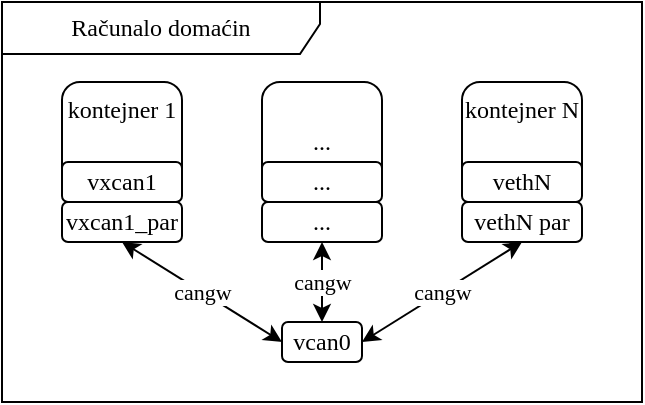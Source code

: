 <mxfile version="24.6.2" type="device">
  <diagram name="Page-1" id="GTixVxNRNrMLOzKaGkxr">
    <mxGraphModel dx="566" dy="273" grid="1" gridSize="10" guides="1" tooltips="1" connect="1" arrows="1" fold="1" page="1" pageScale="1" pageWidth="850" pageHeight="1100" math="0" shadow="0">
      <root>
        <mxCell id="0" />
        <mxCell id="1" parent="0" />
        <mxCell id="bWuwE-mD64ckYfChVPeq-4" value="Računalo domaćin" style="shape=umlFrame;whiteSpace=wrap;pointerEvents=0;width=159;height=26;fontFamily=Times New Roman;rounded=0;direction=east;html=1;labelBorderColor=none;strokeColor=default;align=center;verticalAlign=middle;fontSize=12;fontColor=default;fillColor=default;container=0;" parent="1" vertex="1">
          <mxGeometry x="200" y="280" width="320" height="200" as="geometry" />
        </mxCell>
        <mxCell id="bWuwE-mD64ckYfChVPeq-3" value="kontejner 1" style="rounded=1;whiteSpace=wrap;html=1;pointerEvents=0;strokeColor=default;align=center;verticalAlign=top;fontFamily=Times New Roman;fontSize=12;fontColor=default;fillColor=default;container=0;labelPosition=center;verticalLabelPosition=middle;" parent="1" vertex="1">
          <mxGeometry x="230" y="320" width="60" height="60" as="geometry" />
        </mxCell>
        <mxCell id="bWuwE-mD64ckYfChVPeq-8" value="..." style="rounded=1;whiteSpace=wrap;html=1;pointerEvents=0;strokeColor=default;align=center;verticalAlign=middle;fontFamily=Times New Roman;fontSize=12;fontColor=default;fillColor=default;container=0;" parent="1" vertex="1">
          <mxGeometry x="330" y="320" width="60" height="60" as="geometry" />
        </mxCell>
        <mxCell id="bWuwE-mD64ckYfChVPeq-12" value="vxcan1" style="rounded=1;whiteSpace=wrap;html=1;pointerEvents=0;strokeColor=default;align=center;verticalAlign=middle;fontFamily=Times New Roman;fontSize=12;fontColor=default;fillColor=default;container=0;" parent="1" vertex="1">
          <mxGeometry x="230" y="360" width="60" height="20" as="geometry" />
        </mxCell>
        <mxCell id="bWuwE-mD64ckYfChVPeq-13" value="vxcan1_par" style="rounded=1;whiteSpace=wrap;html=1;pointerEvents=0;strokeColor=default;align=center;verticalAlign=middle;fontFamily=Times New Roman;fontSize=12;fontColor=default;fillColor=default;container=0;" parent="1" vertex="1">
          <mxGeometry x="230" y="380" width="60" height="20" as="geometry" />
        </mxCell>
        <mxCell id="bWuwE-mD64ckYfChVPeq-14" value="kontejner N" style="rounded=1;whiteSpace=wrap;html=1;pointerEvents=0;strokeColor=default;align=center;verticalAlign=top;fontFamily=Times New Roman;fontSize=12;fontColor=default;fillColor=default;container=0;labelPosition=center;verticalLabelPosition=middle;" parent="1" vertex="1">
          <mxGeometry x="430" y="320" width="60" height="60" as="geometry" />
        </mxCell>
        <mxCell id="bWuwE-mD64ckYfChVPeq-16" value="vethN" style="rounded=1;whiteSpace=wrap;html=1;pointerEvents=0;strokeColor=default;align=center;verticalAlign=middle;fontFamily=Times New Roman;fontSize=12;fontColor=default;fillColor=default;container=0;" parent="1" vertex="1">
          <mxGeometry x="430" y="360" width="60" height="20" as="geometry" />
        </mxCell>
        <mxCell id="bWuwE-mD64ckYfChVPeq-17" value="vethN par" style="rounded=1;whiteSpace=wrap;html=1;pointerEvents=0;strokeColor=default;align=center;verticalAlign=middle;fontFamily=Times New Roman;fontSize=12;fontColor=default;fillColor=default;container=0;" parent="1" vertex="1">
          <mxGeometry x="430" y="380" width="60" height="20" as="geometry" />
        </mxCell>
        <mxCell id="-TkATDLglnmFtO3N4jry-1" value="vcan0" style="rounded=1;whiteSpace=wrap;html=1;fontFamily=Times New Roman;" vertex="1" parent="1">
          <mxGeometry x="340" y="440" width="40" height="20" as="geometry" />
        </mxCell>
        <mxCell id="-TkATDLglnmFtO3N4jry-2" value="..." style="rounded=1;whiteSpace=wrap;html=1;pointerEvents=0;strokeColor=default;align=center;verticalAlign=middle;fontFamily=Times New Roman;fontSize=12;fontColor=default;fillColor=default;container=0;" vertex="1" parent="1">
          <mxGeometry x="330" y="380" width="60" height="20" as="geometry" />
        </mxCell>
        <mxCell id="-TkATDLglnmFtO3N4jry-6" value="cangw" style="endArrow=classic;startArrow=classic;html=1;rounded=0;entryX=0.5;entryY=1;entryDx=0;entryDy=0;exitX=0;exitY=0.5;exitDx=0;exitDy=0;fontFamily=Times New Roman;" edge="1" parent="1" source="-TkATDLglnmFtO3N4jry-1" target="bWuwE-mD64ckYfChVPeq-13">
          <mxGeometry width="50" height="50" relative="1" as="geometry">
            <mxPoint x="230" y="540" as="sourcePoint" />
            <mxPoint x="280" y="490" as="targetPoint" />
          </mxGeometry>
        </mxCell>
        <mxCell id="-TkATDLglnmFtO3N4jry-7" value="cangw" style="endArrow=classic;startArrow=classic;html=1;rounded=0;entryX=1;entryY=0.5;entryDx=0;entryDy=0;exitX=0.5;exitY=1;exitDx=0;exitDy=0;fontFamily=Times New Roman;" edge="1" parent="1" source="bWuwE-mD64ckYfChVPeq-17" target="-TkATDLglnmFtO3N4jry-1">
          <mxGeometry width="50" height="50" relative="1" as="geometry">
            <mxPoint x="460" y="470" as="sourcePoint" />
            <mxPoint x="380" y="520" as="targetPoint" />
          </mxGeometry>
        </mxCell>
        <mxCell id="-TkATDLglnmFtO3N4jry-11" value="cangw" style="endArrow=classic;startArrow=classic;html=1;rounded=0;entryX=0.5;entryY=1;entryDx=0;entryDy=0;fontFamily=Times New Roman;" edge="1" parent="1" target="-TkATDLglnmFtO3N4jry-2">
          <mxGeometry width="50" height="50" relative="1" as="geometry">
            <mxPoint x="360" y="440" as="sourcePoint" />
            <mxPoint x="360" y="470" as="targetPoint" />
          </mxGeometry>
        </mxCell>
        <mxCell id="-TkATDLglnmFtO3N4jry-12" value="..." style="rounded=1;whiteSpace=wrap;html=1;pointerEvents=0;strokeColor=default;align=center;verticalAlign=middle;fontFamily=Times New Roman;fontSize=12;fontColor=default;fillColor=default;container=0;" vertex="1" parent="1">
          <mxGeometry x="330" y="360" width="60" height="20" as="geometry" />
        </mxCell>
      </root>
    </mxGraphModel>
  </diagram>
</mxfile>
